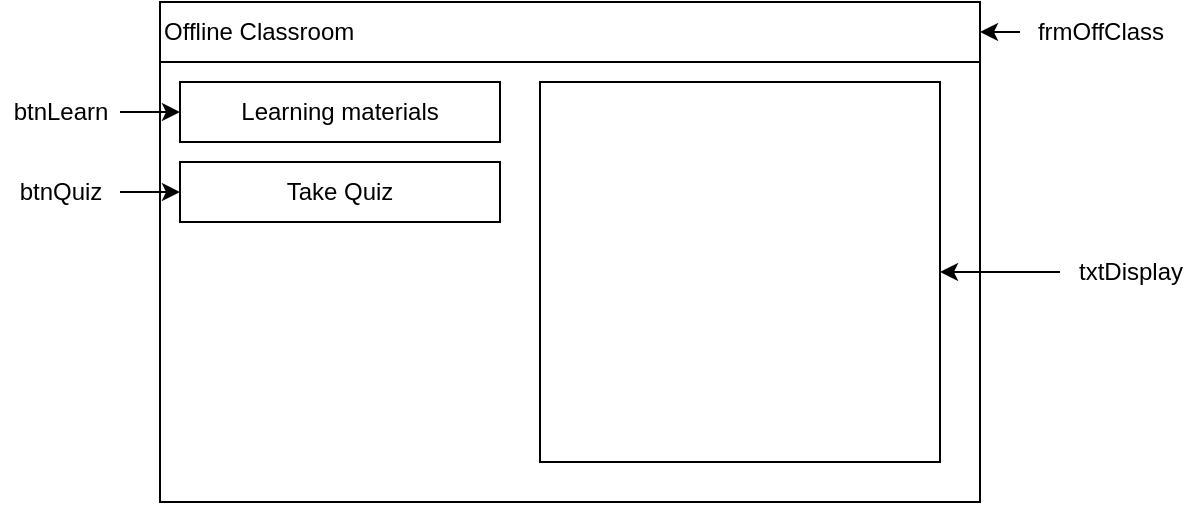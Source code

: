<mxfile version="14.5.1" type="device"><diagram id="aEV-yGbLUxNHrE8Ew6Bj" name="Page-1"><mxGraphModel dx="782" dy="497" grid="1" gridSize="10" guides="1" tooltips="1" connect="1" arrows="1" fold="1" page="1" pageScale="1" pageWidth="850" pageHeight="1100" math="0" shadow="0"><root><mxCell id="0"/><mxCell id="1" parent="0"/><mxCell id="BdYxzYfExmXBsj9oCIZx-1" value="" style="whiteSpace=wrap;html=1;" vertex="1" parent="1"><mxGeometry x="220" y="160" width="410" height="250" as="geometry"/></mxCell><mxCell id="BdYxzYfExmXBsj9oCIZx-2" value="Offline Classroom" style="whiteSpace=wrap;html=1;align=left;" vertex="1" parent="1"><mxGeometry x="220" y="160" width="410" height="30" as="geometry"/></mxCell><mxCell id="BdYxzYfExmXBsj9oCIZx-3" value="Learning materials" style="rounded=0;whiteSpace=wrap;html=1;" vertex="1" parent="1"><mxGeometry x="230" y="200" width="160" height="30" as="geometry"/></mxCell><mxCell id="BdYxzYfExmXBsj9oCIZx-4" value="Take Quiz" style="rounded=0;whiteSpace=wrap;html=1;" vertex="1" parent="1"><mxGeometry x="230" y="240" width="160" height="30" as="geometry"/></mxCell><mxCell id="BdYxzYfExmXBsj9oCIZx-6" value="" style="whiteSpace=wrap;html=1;" vertex="1" parent="1"><mxGeometry x="410" y="200" width="200" height="190" as="geometry"/></mxCell><mxCell id="BdYxzYfExmXBsj9oCIZx-9" value="" style="edgeStyle=orthogonalEdgeStyle;rounded=0;orthogonalLoop=1;jettySize=auto;html=1;" edge="1" parent="1" source="BdYxzYfExmXBsj9oCIZx-8"><mxGeometry relative="1" as="geometry"><mxPoint x="630" y="175" as="targetPoint"/></mxGeometry></mxCell><mxCell id="BdYxzYfExmXBsj9oCIZx-8" value="frmOffClass" style="text;html=1;align=center;verticalAlign=middle;resizable=0;points=[];autosize=1;" vertex="1" parent="1"><mxGeometry x="650" y="165" width="80" height="20" as="geometry"/></mxCell><mxCell id="BdYxzYfExmXBsj9oCIZx-11" value="" style="edgeStyle=orthogonalEdgeStyle;rounded=0;orthogonalLoop=1;jettySize=auto;html=1;" edge="1" parent="1" source="BdYxzYfExmXBsj9oCIZx-10" target="BdYxzYfExmXBsj9oCIZx-6"><mxGeometry relative="1" as="geometry"/></mxCell><mxCell id="BdYxzYfExmXBsj9oCIZx-10" value="txtDisplay" style="text;html=1;align=center;verticalAlign=middle;resizable=0;points=[];autosize=1;" vertex="1" parent="1"><mxGeometry x="670" y="285" width="70" height="20" as="geometry"/></mxCell><mxCell id="BdYxzYfExmXBsj9oCIZx-13" value="" style="edgeStyle=orthogonalEdgeStyle;rounded=0;orthogonalLoop=1;jettySize=auto;html=1;entryX=0;entryY=0.5;entryDx=0;entryDy=0;" edge="1" parent="1" source="BdYxzYfExmXBsj9oCIZx-12" target="BdYxzYfExmXBsj9oCIZx-3"><mxGeometry relative="1" as="geometry"/></mxCell><mxCell id="BdYxzYfExmXBsj9oCIZx-12" value="btnLearn" style="text;html=1;align=center;verticalAlign=middle;resizable=0;points=[];autosize=1;" vertex="1" parent="1"><mxGeometry x="140" y="205" width="60" height="20" as="geometry"/></mxCell><mxCell id="BdYxzYfExmXBsj9oCIZx-15" value="" style="edgeStyle=orthogonalEdgeStyle;rounded=0;orthogonalLoop=1;jettySize=auto;html=1;" edge="1" parent="1" source="BdYxzYfExmXBsj9oCIZx-14" target="BdYxzYfExmXBsj9oCIZx-4"><mxGeometry relative="1" as="geometry"/></mxCell><mxCell id="BdYxzYfExmXBsj9oCIZx-14" value="btnQuiz" style="text;html=1;align=center;verticalAlign=middle;resizable=0;points=[];autosize=1;" vertex="1" parent="1"><mxGeometry x="140" y="245" width="60" height="20" as="geometry"/></mxCell></root></mxGraphModel></diagram></mxfile>